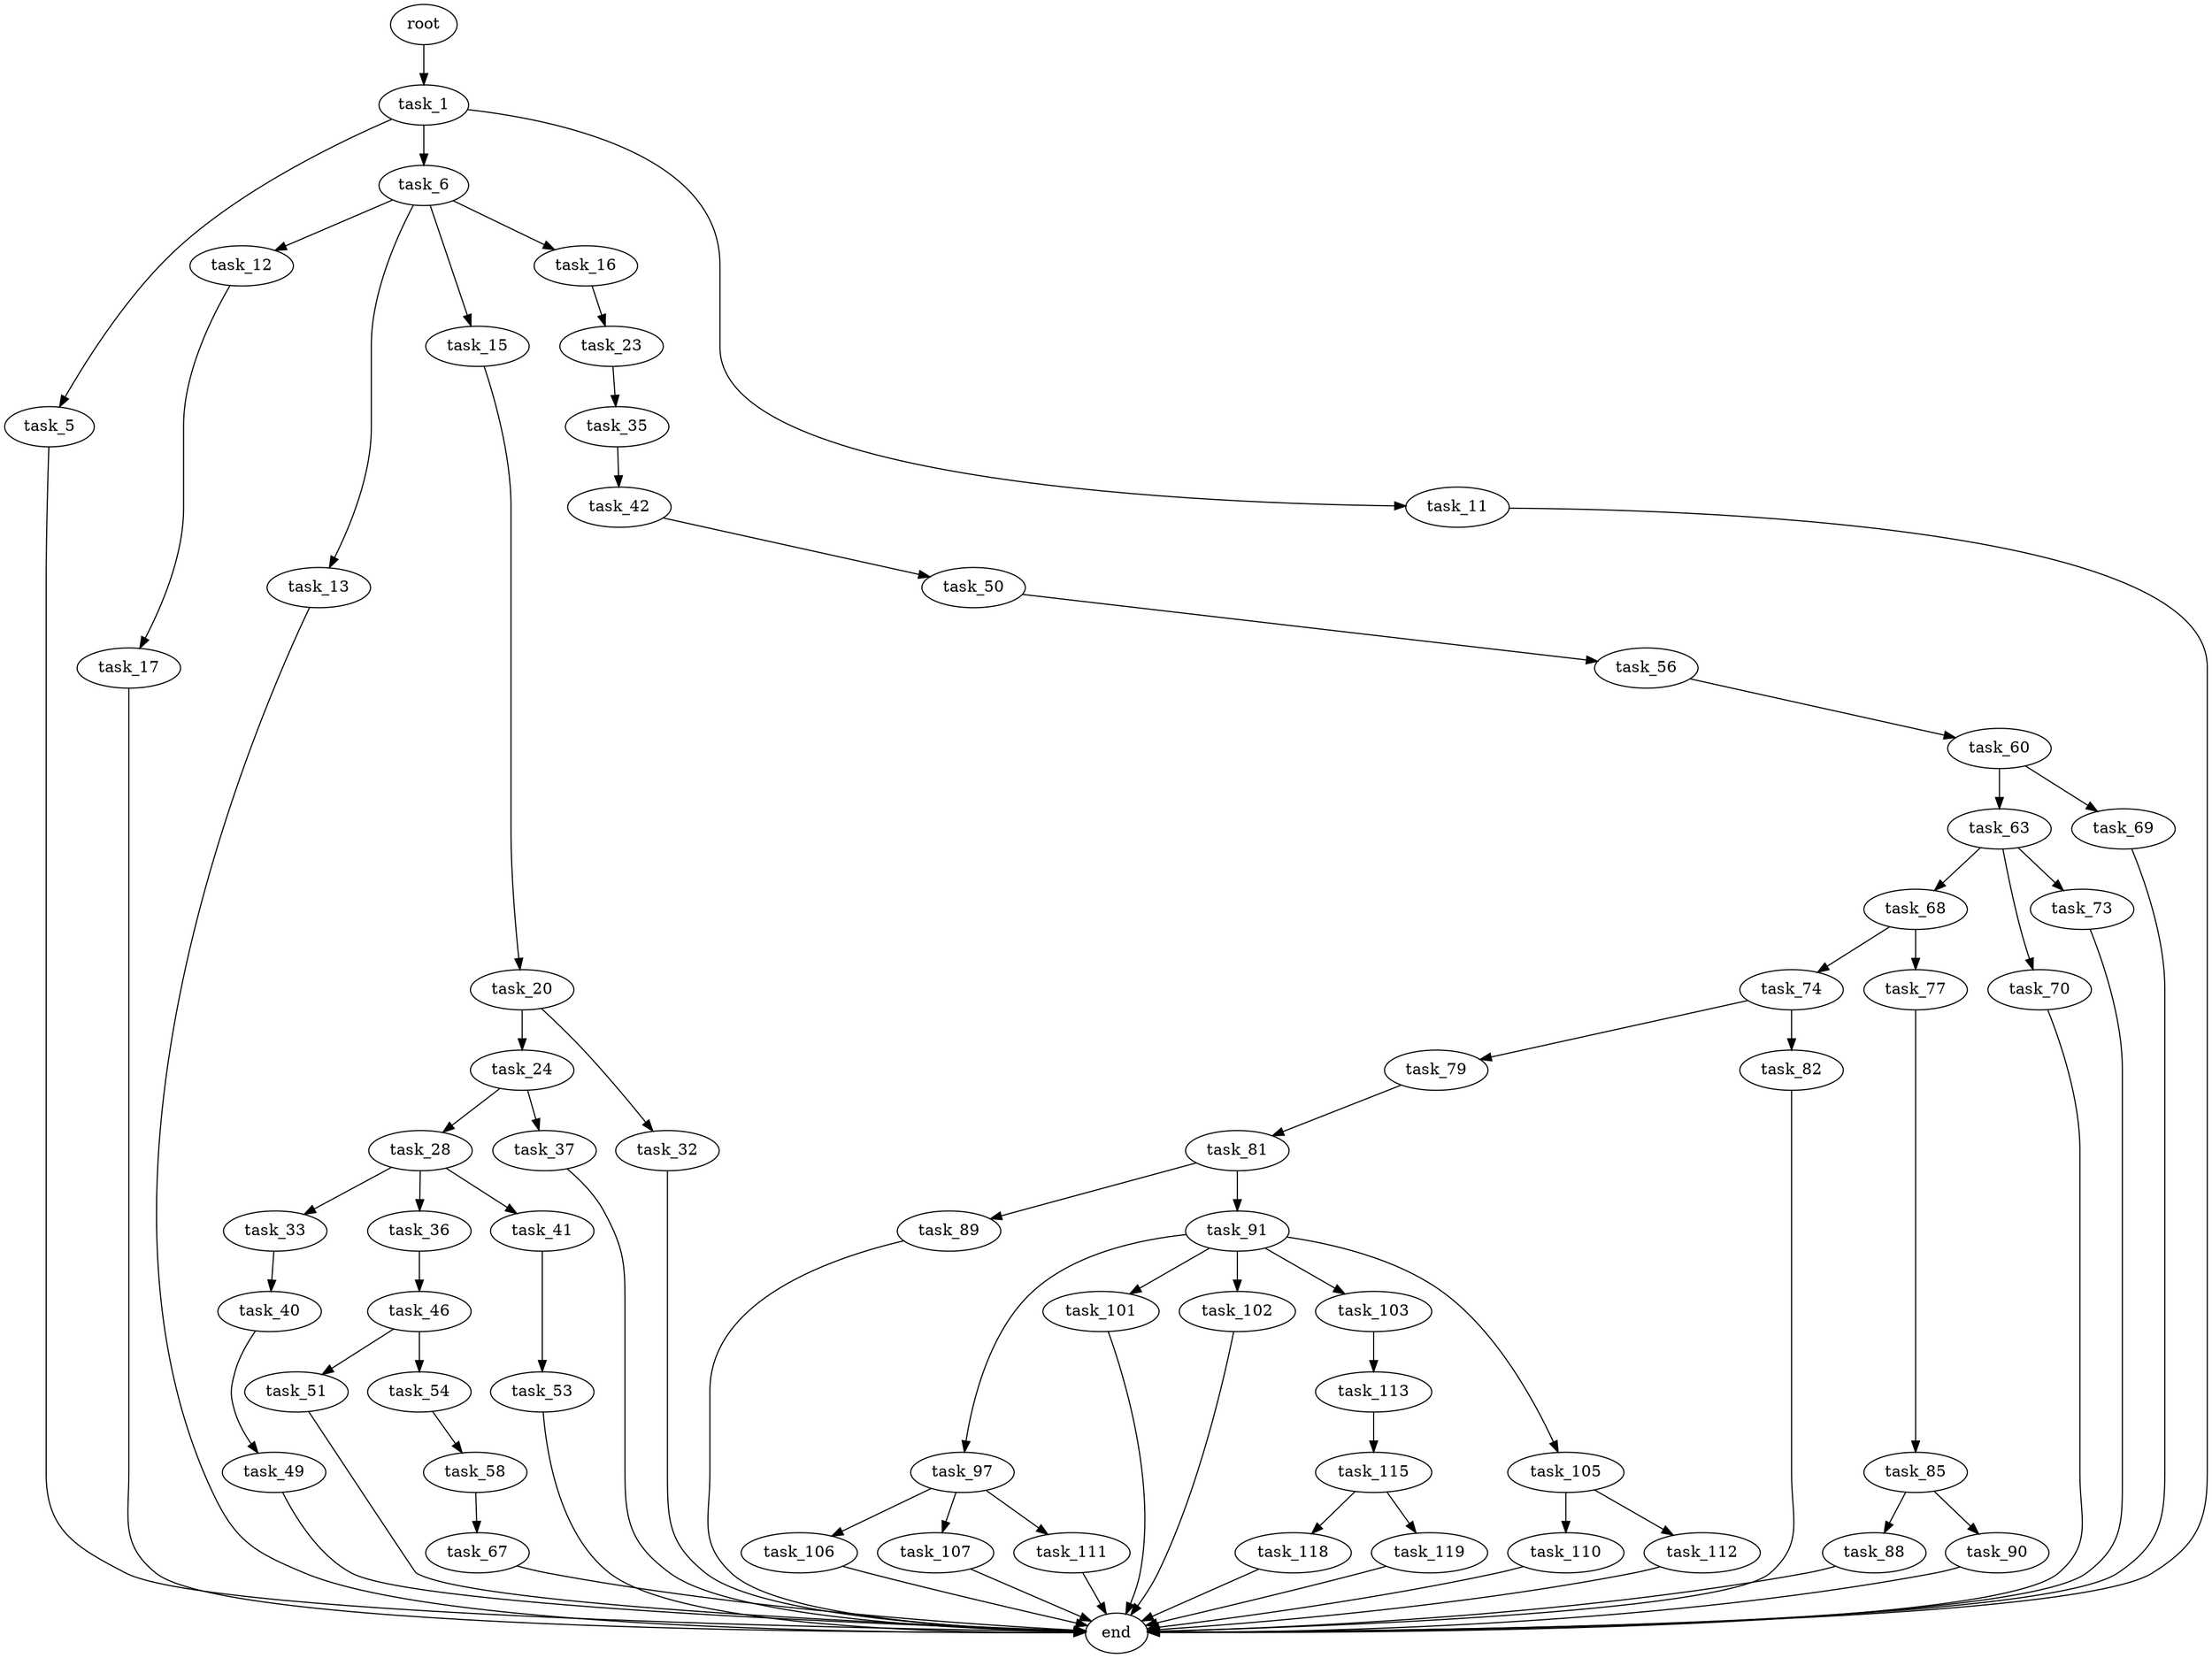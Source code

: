 digraph G {
  root [size="0.000000"];
  task_1 [size="368293445632.000000"];
  task_5 [size="68719476736.000000"];
  task_6 [size="28991029248.000000"];
  task_11 [size="388325816892.000000"];
  end [size="0.000000"];
  task_12 [size="68719476736.000000"];
  task_13 [size="231928233984.000000"];
  task_15 [size="884586799.000000"];
  task_16 [size="306438977975.000000"];
  task_17 [size="782757789696.000000"];
  task_20 [size="68719476736.000000"];
  task_23 [size="982967232392.000000"];
  task_24 [size="782757789696.000000"];
  task_32 [size="8901812558.000000"];
  task_35 [size="549755813888.000000"];
  task_28 [size="15594044036.000000"];
  task_37 [size="368293445632.000000"];
  task_33 [size="231928233984.000000"];
  task_36 [size="39791280394.000000"];
  task_41 [size="782757789696.000000"];
  task_40 [size="1073741824000.000000"];
  task_42 [size="1026662512178.000000"];
  task_46 [size="1407011438874.000000"];
  task_49 [size="23424142375.000000"];
  task_53 [size="853598107406.000000"];
  task_50 [size="103209295164.000000"];
  task_51 [size="12319378496.000000"];
  task_54 [size="274060812629.000000"];
  task_56 [size="2013278830.000000"];
  task_58 [size="378495782496.000000"];
  task_60 [size="9775633851.000000"];
  task_67 [size="9364435630.000000"];
  task_63 [size="782757789696.000000"];
  task_69 [size="2269219292.000000"];
  task_68 [size="18536747213.000000"];
  task_70 [size="8589934592.000000"];
  task_73 [size="49334506731.000000"];
  task_74 [size="368293445632.000000"];
  task_77 [size="1141584433291.000000"];
  task_79 [size="72029964240.000000"];
  task_82 [size="8589934592.000000"];
  task_85 [size="5323281398.000000"];
  task_81 [size="852533777108.000000"];
  task_89 [size="549755813888.000000"];
  task_91 [size="553592834347.000000"];
  task_88 [size="68719476736.000000"];
  task_90 [size="205451365416.000000"];
  task_97 [size="1073741824000.000000"];
  task_101 [size="6508630397.000000"];
  task_102 [size="2135670915.000000"];
  task_103 [size="1025840720984.000000"];
  task_105 [size="2392903891.000000"];
  task_106 [size="85612651008.000000"];
  task_107 [size="549755813888.000000"];
  task_111 [size="68719476736.000000"];
  task_113 [size="231928233984.000000"];
  task_110 [size="8589934592.000000"];
  task_112 [size="509007262581.000000"];
  task_115 [size="231928233984.000000"];
  task_118 [size="213644760888.000000"];
  task_119 [size="1374106498.000000"];

  root -> task_1 [size="1.000000"];
  task_1 -> task_5 [size="411041792.000000"];
  task_1 -> task_6 [size="411041792.000000"];
  task_1 -> task_11 [size="411041792.000000"];
  task_5 -> end [size="1.000000"];
  task_6 -> task_12 [size="75497472.000000"];
  task_6 -> task_13 [size="75497472.000000"];
  task_6 -> task_15 [size="75497472.000000"];
  task_6 -> task_16 [size="75497472.000000"];
  task_11 -> end [size="1.000000"];
  task_12 -> task_17 [size="134217728.000000"];
  task_13 -> end [size="1.000000"];
  task_15 -> task_20 [size="33554432.000000"];
  task_16 -> task_23 [size="411041792.000000"];
  task_17 -> end [size="1.000000"];
  task_20 -> task_24 [size="134217728.000000"];
  task_20 -> task_32 [size="134217728.000000"];
  task_23 -> task_35 [size="838860800.000000"];
  task_24 -> task_28 [size="679477248.000000"];
  task_24 -> task_37 [size="679477248.000000"];
  task_32 -> end [size="1.000000"];
  task_35 -> task_42 [size="536870912.000000"];
  task_28 -> task_33 [size="536870912.000000"];
  task_28 -> task_36 [size="536870912.000000"];
  task_28 -> task_41 [size="536870912.000000"];
  task_37 -> end [size="1.000000"];
  task_33 -> task_40 [size="301989888.000000"];
  task_36 -> task_46 [size="75497472.000000"];
  task_41 -> task_53 [size="679477248.000000"];
  task_40 -> task_49 [size="838860800.000000"];
  task_42 -> task_50 [size="838860800.000000"];
  task_46 -> task_51 [size="838860800.000000"];
  task_46 -> task_54 [size="838860800.000000"];
  task_49 -> end [size="1.000000"];
  task_53 -> end [size="1.000000"];
  task_50 -> task_56 [size="134217728.000000"];
  task_51 -> end [size="1.000000"];
  task_54 -> task_58 [size="209715200.000000"];
  task_56 -> task_60 [size="75497472.000000"];
  task_58 -> task_67 [size="536870912.000000"];
  task_60 -> task_63 [size="301989888.000000"];
  task_60 -> task_69 [size="301989888.000000"];
  task_67 -> end [size="1.000000"];
  task_63 -> task_68 [size="679477248.000000"];
  task_63 -> task_70 [size="679477248.000000"];
  task_63 -> task_73 [size="679477248.000000"];
  task_69 -> end [size="1.000000"];
  task_68 -> task_74 [size="411041792.000000"];
  task_68 -> task_77 [size="411041792.000000"];
  task_70 -> end [size="1.000000"];
  task_73 -> end [size="1.000000"];
  task_74 -> task_79 [size="411041792.000000"];
  task_74 -> task_82 [size="411041792.000000"];
  task_77 -> task_85 [size="838860800.000000"];
  task_79 -> task_81 [size="134217728.000000"];
  task_82 -> end [size="1.000000"];
  task_85 -> task_88 [size="134217728.000000"];
  task_85 -> task_90 [size="134217728.000000"];
  task_81 -> task_89 [size="536870912.000000"];
  task_81 -> task_91 [size="536870912.000000"];
  task_89 -> end [size="1.000000"];
  task_91 -> task_97 [size="679477248.000000"];
  task_91 -> task_101 [size="679477248.000000"];
  task_91 -> task_102 [size="679477248.000000"];
  task_91 -> task_103 [size="679477248.000000"];
  task_91 -> task_105 [size="679477248.000000"];
  task_88 -> end [size="1.000000"];
  task_90 -> end [size="1.000000"];
  task_97 -> task_106 [size="838860800.000000"];
  task_97 -> task_107 [size="838860800.000000"];
  task_97 -> task_111 [size="838860800.000000"];
  task_101 -> end [size="1.000000"];
  task_102 -> end [size="1.000000"];
  task_103 -> task_113 [size="838860800.000000"];
  task_105 -> task_110 [size="75497472.000000"];
  task_105 -> task_112 [size="75497472.000000"];
  task_106 -> end [size="1.000000"];
  task_107 -> end [size="1.000000"];
  task_111 -> end [size="1.000000"];
  task_113 -> task_115 [size="301989888.000000"];
  task_110 -> end [size="1.000000"];
  task_112 -> end [size="1.000000"];
  task_115 -> task_118 [size="301989888.000000"];
  task_115 -> task_119 [size="301989888.000000"];
  task_118 -> end [size="1.000000"];
  task_119 -> end [size="1.000000"];
}

